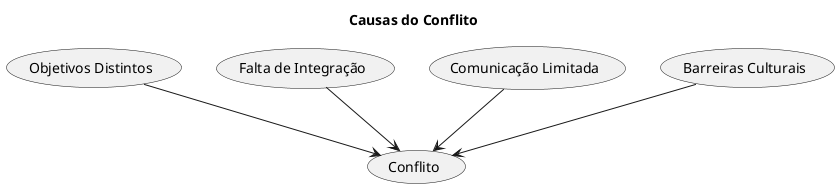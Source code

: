 @startuml
title Causas do Conflito
(Objetivos Distintos) --> (Conflito)
(Falta de Integração) --> (Conflito)
(Comunicação Limitada) --> (Conflito)
(Barreiras Culturais) --> (Conflito)
@enduml
